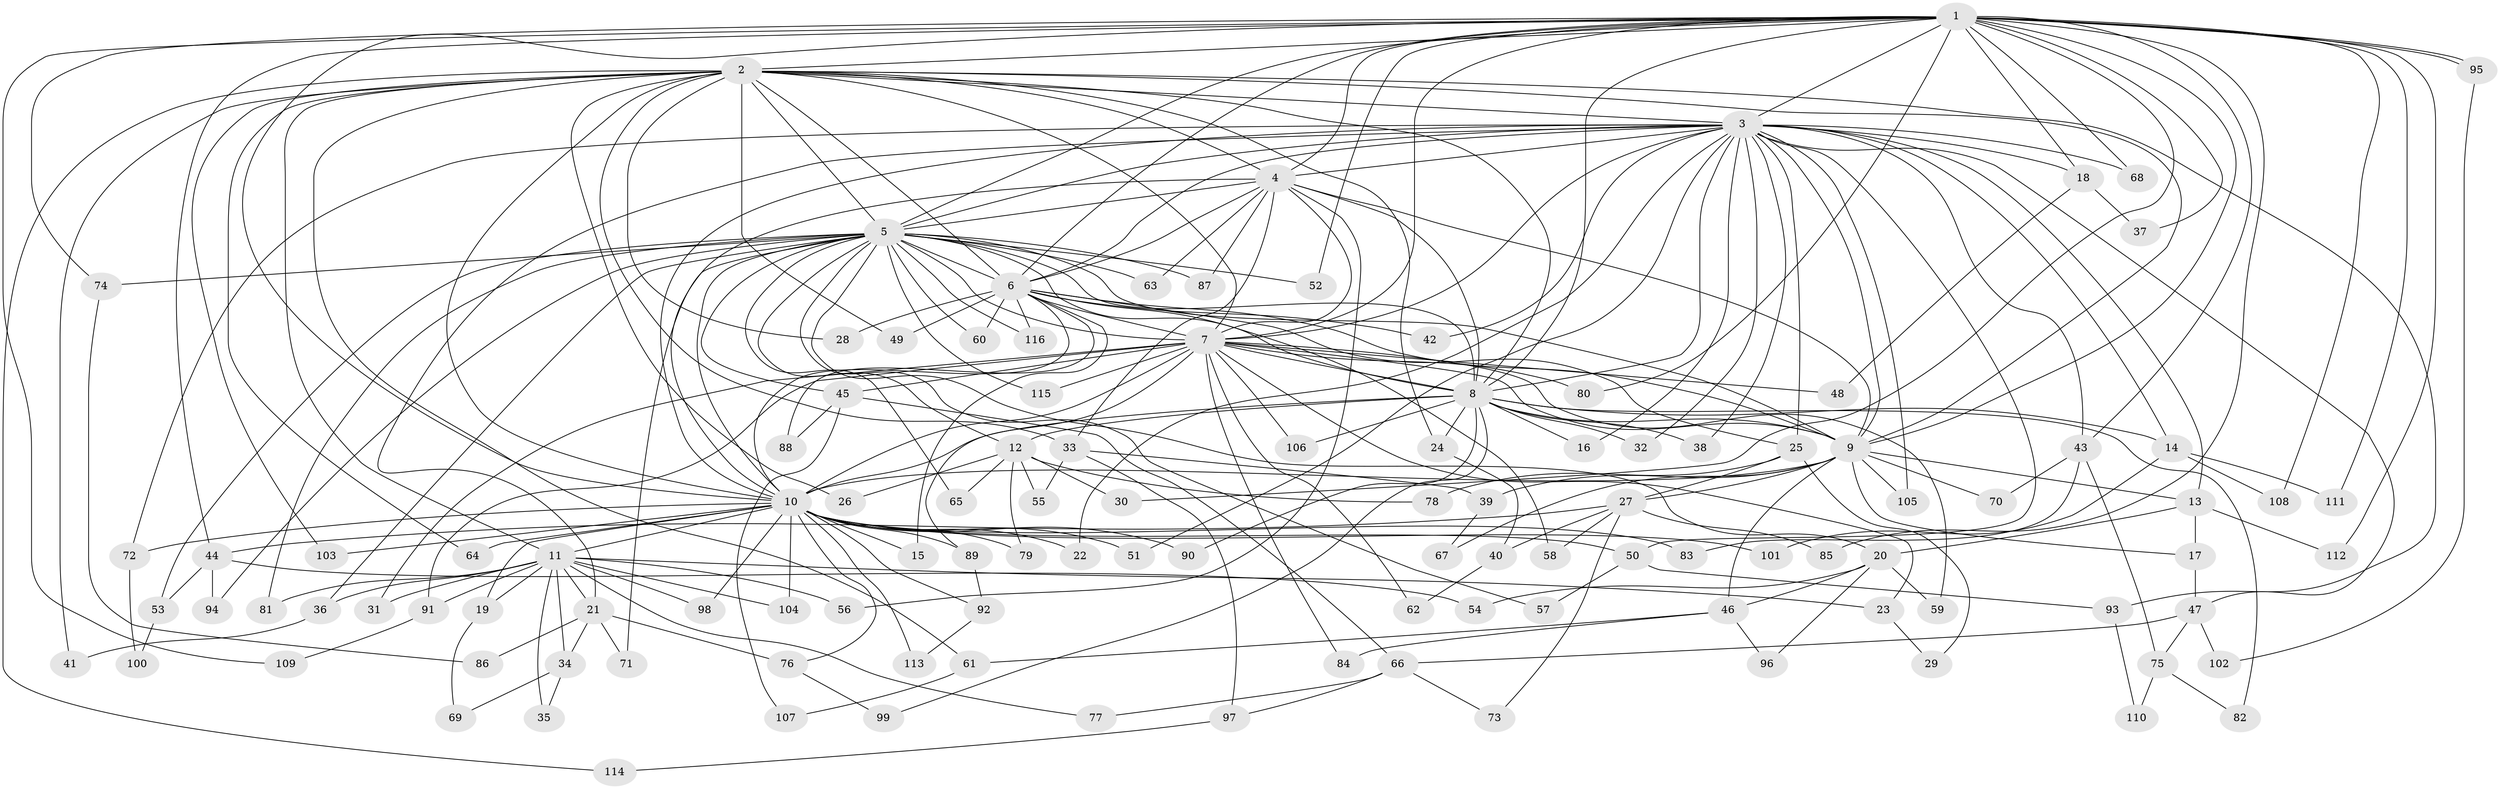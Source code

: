 // Generated by graph-tools (version 1.1) at 2025/01/03/09/25 03:01:28]
// undirected, 116 vertices, 257 edges
graph export_dot {
graph [start="1"]
  node [color=gray90,style=filled];
  1;
  2;
  3;
  4;
  5;
  6;
  7;
  8;
  9;
  10;
  11;
  12;
  13;
  14;
  15;
  16;
  17;
  18;
  19;
  20;
  21;
  22;
  23;
  24;
  25;
  26;
  27;
  28;
  29;
  30;
  31;
  32;
  33;
  34;
  35;
  36;
  37;
  38;
  39;
  40;
  41;
  42;
  43;
  44;
  45;
  46;
  47;
  48;
  49;
  50;
  51;
  52;
  53;
  54;
  55;
  56;
  57;
  58;
  59;
  60;
  61;
  62;
  63;
  64;
  65;
  66;
  67;
  68;
  69;
  70;
  71;
  72;
  73;
  74;
  75;
  76;
  77;
  78;
  79;
  80;
  81;
  82;
  83;
  84;
  85;
  86;
  87;
  88;
  89;
  90;
  91;
  92;
  93;
  94;
  95;
  96;
  97;
  98;
  99;
  100;
  101;
  102;
  103;
  104;
  105;
  106;
  107;
  108;
  109;
  110;
  111;
  112;
  113;
  114;
  115;
  116;
  1 -- 2;
  1 -- 3;
  1 -- 4;
  1 -- 5;
  1 -- 6;
  1 -- 7;
  1 -- 8;
  1 -- 9;
  1 -- 10;
  1 -- 18;
  1 -- 30;
  1 -- 37;
  1 -- 43;
  1 -- 44;
  1 -- 52;
  1 -- 68;
  1 -- 74;
  1 -- 80;
  1 -- 85;
  1 -- 95;
  1 -- 95;
  1 -- 108;
  1 -- 109;
  1 -- 111;
  1 -- 112;
  2 -- 3;
  2 -- 4;
  2 -- 5;
  2 -- 6;
  2 -- 7;
  2 -- 8;
  2 -- 9;
  2 -- 10;
  2 -- 11;
  2 -- 24;
  2 -- 26;
  2 -- 28;
  2 -- 33;
  2 -- 41;
  2 -- 49;
  2 -- 61;
  2 -- 64;
  2 -- 93;
  2 -- 103;
  2 -- 114;
  3 -- 4;
  3 -- 5;
  3 -- 6;
  3 -- 7;
  3 -- 8;
  3 -- 9;
  3 -- 10;
  3 -- 13;
  3 -- 14;
  3 -- 16;
  3 -- 18;
  3 -- 21;
  3 -- 22;
  3 -- 25;
  3 -- 32;
  3 -- 38;
  3 -- 42;
  3 -- 43;
  3 -- 47;
  3 -- 50;
  3 -- 51;
  3 -- 68;
  3 -- 72;
  3 -- 105;
  4 -- 5;
  4 -- 6;
  4 -- 7;
  4 -- 8;
  4 -- 9;
  4 -- 10;
  4 -- 33;
  4 -- 56;
  4 -- 63;
  4 -- 87;
  5 -- 6;
  5 -- 7;
  5 -- 8;
  5 -- 9;
  5 -- 10;
  5 -- 12;
  5 -- 20;
  5 -- 36;
  5 -- 45;
  5 -- 52;
  5 -- 53;
  5 -- 57;
  5 -- 58;
  5 -- 60;
  5 -- 63;
  5 -- 65;
  5 -- 71;
  5 -- 74;
  5 -- 81;
  5 -- 87;
  5 -- 94;
  5 -- 115;
  5 -- 116;
  6 -- 7;
  6 -- 8;
  6 -- 9;
  6 -- 10;
  6 -- 15;
  6 -- 25;
  6 -- 28;
  6 -- 42;
  6 -- 49;
  6 -- 60;
  6 -- 88;
  6 -- 116;
  7 -- 8;
  7 -- 9;
  7 -- 10;
  7 -- 23;
  7 -- 31;
  7 -- 45;
  7 -- 48;
  7 -- 59;
  7 -- 62;
  7 -- 80;
  7 -- 84;
  7 -- 89;
  7 -- 91;
  7 -- 106;
  7 -- 115;
  8 -- 9;
  8 -- 10;
  8 -- 12;
  8 -- 14;
  8 -- 16;
  8 -- 24;
  8 -- 32;
  8 -- 38;
  8 -- 82;
  8 -- 90;
  8 -- 99;
  8 -- 106;
  9 -- 10;
  9 -- 13;
  9 -- 17;
  9 -- 27;
  9 -- 39;
  9 -- 46;
  9 -- 67;
  9 -- 70;
  9 -- 105;
  10 -- 11;
  10 -- 15;
  10 -- 19;
  10 -- 22;
  10 -- 50;
  10 -- 51;
  10 -- 64;
  10 -- 72;
  10 -- 76;
  10 -- 79;
  10 -- 83;
  10 -- 89;
  10 -- 90;
  10 -- 92;
  10 -- 98;
  10 -- 101;
  10 -- 103;
  10 -- 104;
  10 -- 113;
  11 -- 19;
  11 -- 21;
  11 -- 23;
  11 -- 31;
  11 -- 34;
  11 -- 35;
  11 -- 36;
  11 -- 56;
  11 -- 77;
  11 -- 81;
  11 -- 91;
  11 -- 98;
  11 -- 104;
  12 -- 26;
  12 -- 30;
  12 -- 55;
  12 -- 65;
  12 -- 78;
  12 -- 79;
  13 -- 17;
  13 -- 20;
  13 -- 112;
  14 -- 101;
  14 -- 108;
  14 -- 111;
  17 -- 47;
  18 -- 37;
  18 -- 48;
  19 -- 69;
  20 -- 46;
  20 -- 54;
  20 -- 59;
  20 -- 96;
  21 -- 34;
  21 -- 71;
  21 -- 76;
  21 -- 86;
  23 -- 29;
  24 -- 40;
  25 -- 27;
  25 -- 29;
  25 -- 78;
  27 -- 40;
  27 -- 44;
  27 -- 58;
  27 -- 73;
  27 -- 85;
  33 -- 39;
  33 -- 55;
  33 -- 97;
  34 -- 35;
  34 -- 69;
  36 -- 41;
  39 -- 67;
  40 -- 62;
  43 -- 70;
  43 -- 75;
  43 -- 83;
  44 -- 53;
  44 -- 54;
  44 -- 94;
  45 -- 66;
  45 -- 88;
  45 -- 107;
  46 -- 61;
  46 -- 84;
  46 -- 96;
  47 -- 66;
  47 -- 75;
  47 -- 102;
  50 -- 57;
  50 -- 93;
  53 -- 100;
  61 -- 107;
  66 -- 73;
  66 -- 77;
  66 -- 97;
  72 -- 100;
  74 -- 86;
  75 -- 82;
  75 -- 110;
  76 -- 99;
  89 -- 92;
  91 -- 109;
  92 -- 113;
  93 -- 110;
  95 -- 102;
  97 -- 114;
}

